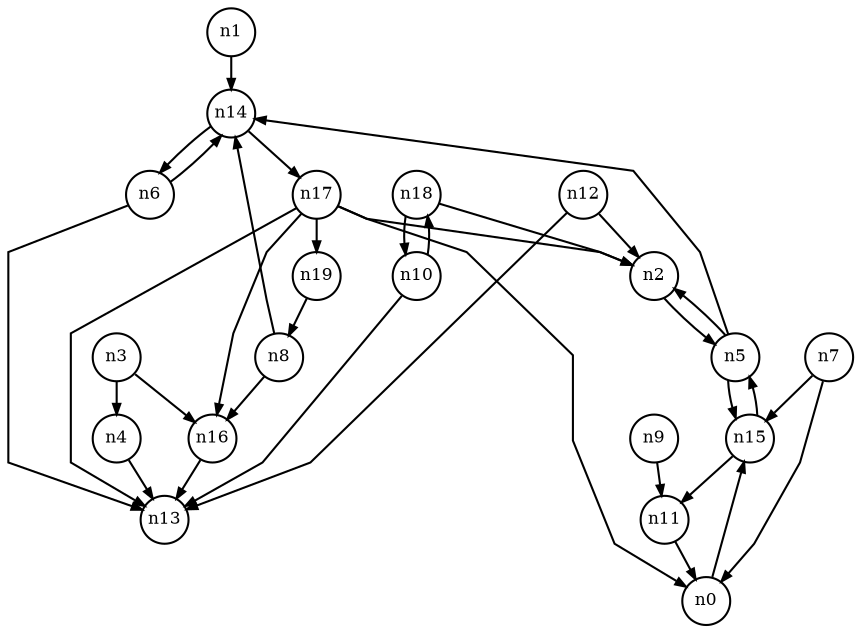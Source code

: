 digraph G{
splines=polyline;
ranksep=0.22;
nodesep=0.22;
nodesize=0.16;
fontsize=8
edge [arrowsize=0.5]
node [fontsize=8 shape=circle width=0.32 fixedsize=shape];

n14 -> n6
n14 -> n17
n1 -> n14
n4 -> n13
n3 -> n4
n3 -> n16
n16 -> n13
n2 -> n5
n5 -> n2
n5 -> n14
n5 -> n15
n15 -> n11
n15 -> n5
n6 -> n13
n6 -> n14
n0 -> n15
n7 -> n0
n7 -> n15
n8 -> n14
n8 -> n16
n11 -> n0
n9 -> n11
n10 -> n13
n10 -> n18
n12 -> n2
n12 -> n13
n17 -> n0
n17 -> n2
n17 -> n13
n17 -> n16
n17 -> n19
n19 -> n8
n18 -> n2
n18 -> n10
}
